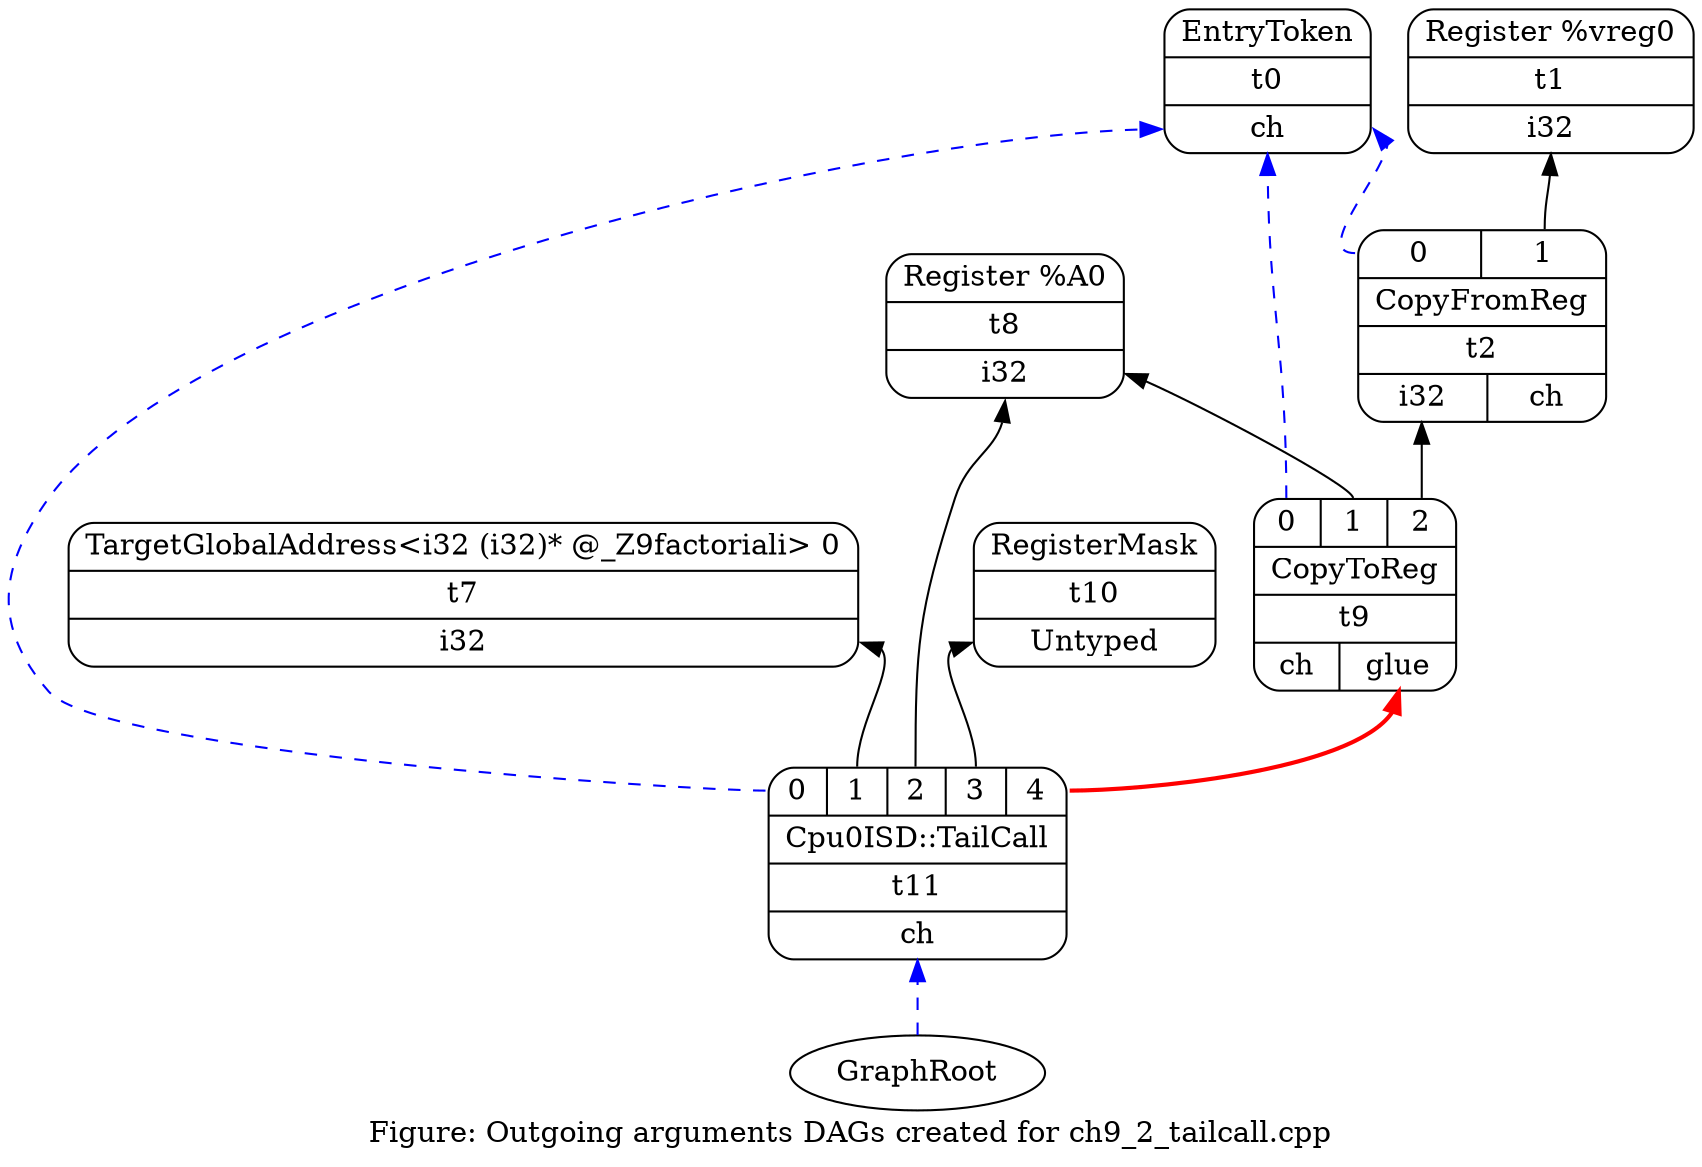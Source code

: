 digraph "isel input for _Z13test_tailcalli:" {
	rankdir="BT";
	label="Figure: Outgoing arguments DAGs created for ch9_2_tailcall.cpp";

	Node0x103a04f20 [shape=record,shape=Mrecord,label="{EntryToken|t0|{<d0>ch}}"];
	Node0x10404ef70 [shape=record,shape=Mrecord,label="{Register %vreg0|t1|{<d0>i32}}"];
	Node0x10404ebf0 [shape=record,shape=Mrecord,label="{TargetGlobalAddress\<i32 (i32)* @_Z9factoriali\> 0|t7|{<d0>i32}}"];
	Node0x10404ea30 [shape=record,shape=Mrecord,label="{Register %A0|t8|{<d0>i32}}"];
	Node0x10404ec60 [shape=record,shape=Mrecord,label="{RegisterMask|t10|{<d0>Untyped}}"];
	Node0x10404f050 [shape=record,shape=Mrecord,label="{{<s0>0|<s1>1}|CopyFromReg|t2|{<d0>i32|<d1>ch}}"];
	Node0x10404f050:s0 -> Node0x103a04f20:d0[color=blue,style=dashed];
	Node0x10404f050:s1 -> Node0x10404ef70:d0;
	Node0x10404eb10 [shape=record,shape=Mrecord,label="{{<s0>0|<s1>1|<s2>2}|CopyToReg|t9|{<d0>ch|<d1>glue}}"];
	Node0x10404eb10:s0 -> Node0x103a04f20:d0[color=blue,style=dashed];
	Node0x10404eb10:s1 -> Node0x10404ea30:d0;
	Node0x10404eb10:s2 -> Node0x10404f050:d0;
	Node0x10404e9c0 [shape=record,shape=Mrecord,label="{{<s0>0|<s1>1|<s2>2|<s3>3|<s4>4}|Cpu0ISD::TailCall|t11|{<d0>ch}}"];
	Node0x10404e9c0:s0 -> Node0x103a04f20:d0[color=blue,style=dashed];
	Node0x10404e9c0:s1 -> Node0x10404ebf0:d0;
	Node0x10404e9c0:s2 -> Node0x10404ea30:d0;
	Node0x10404e9c0:s3 -> Node0x10404ec60:d0;
	Node0x10404e9c0:s4 -> Node0x10404eb10:d1[color=red,style=bold];
	Node0x0[ plaintext=circle, label ="GraphRoot"];
	Node0x0 -> Node0x10404e9c0:d0[color=blue,style=dashed];
}
